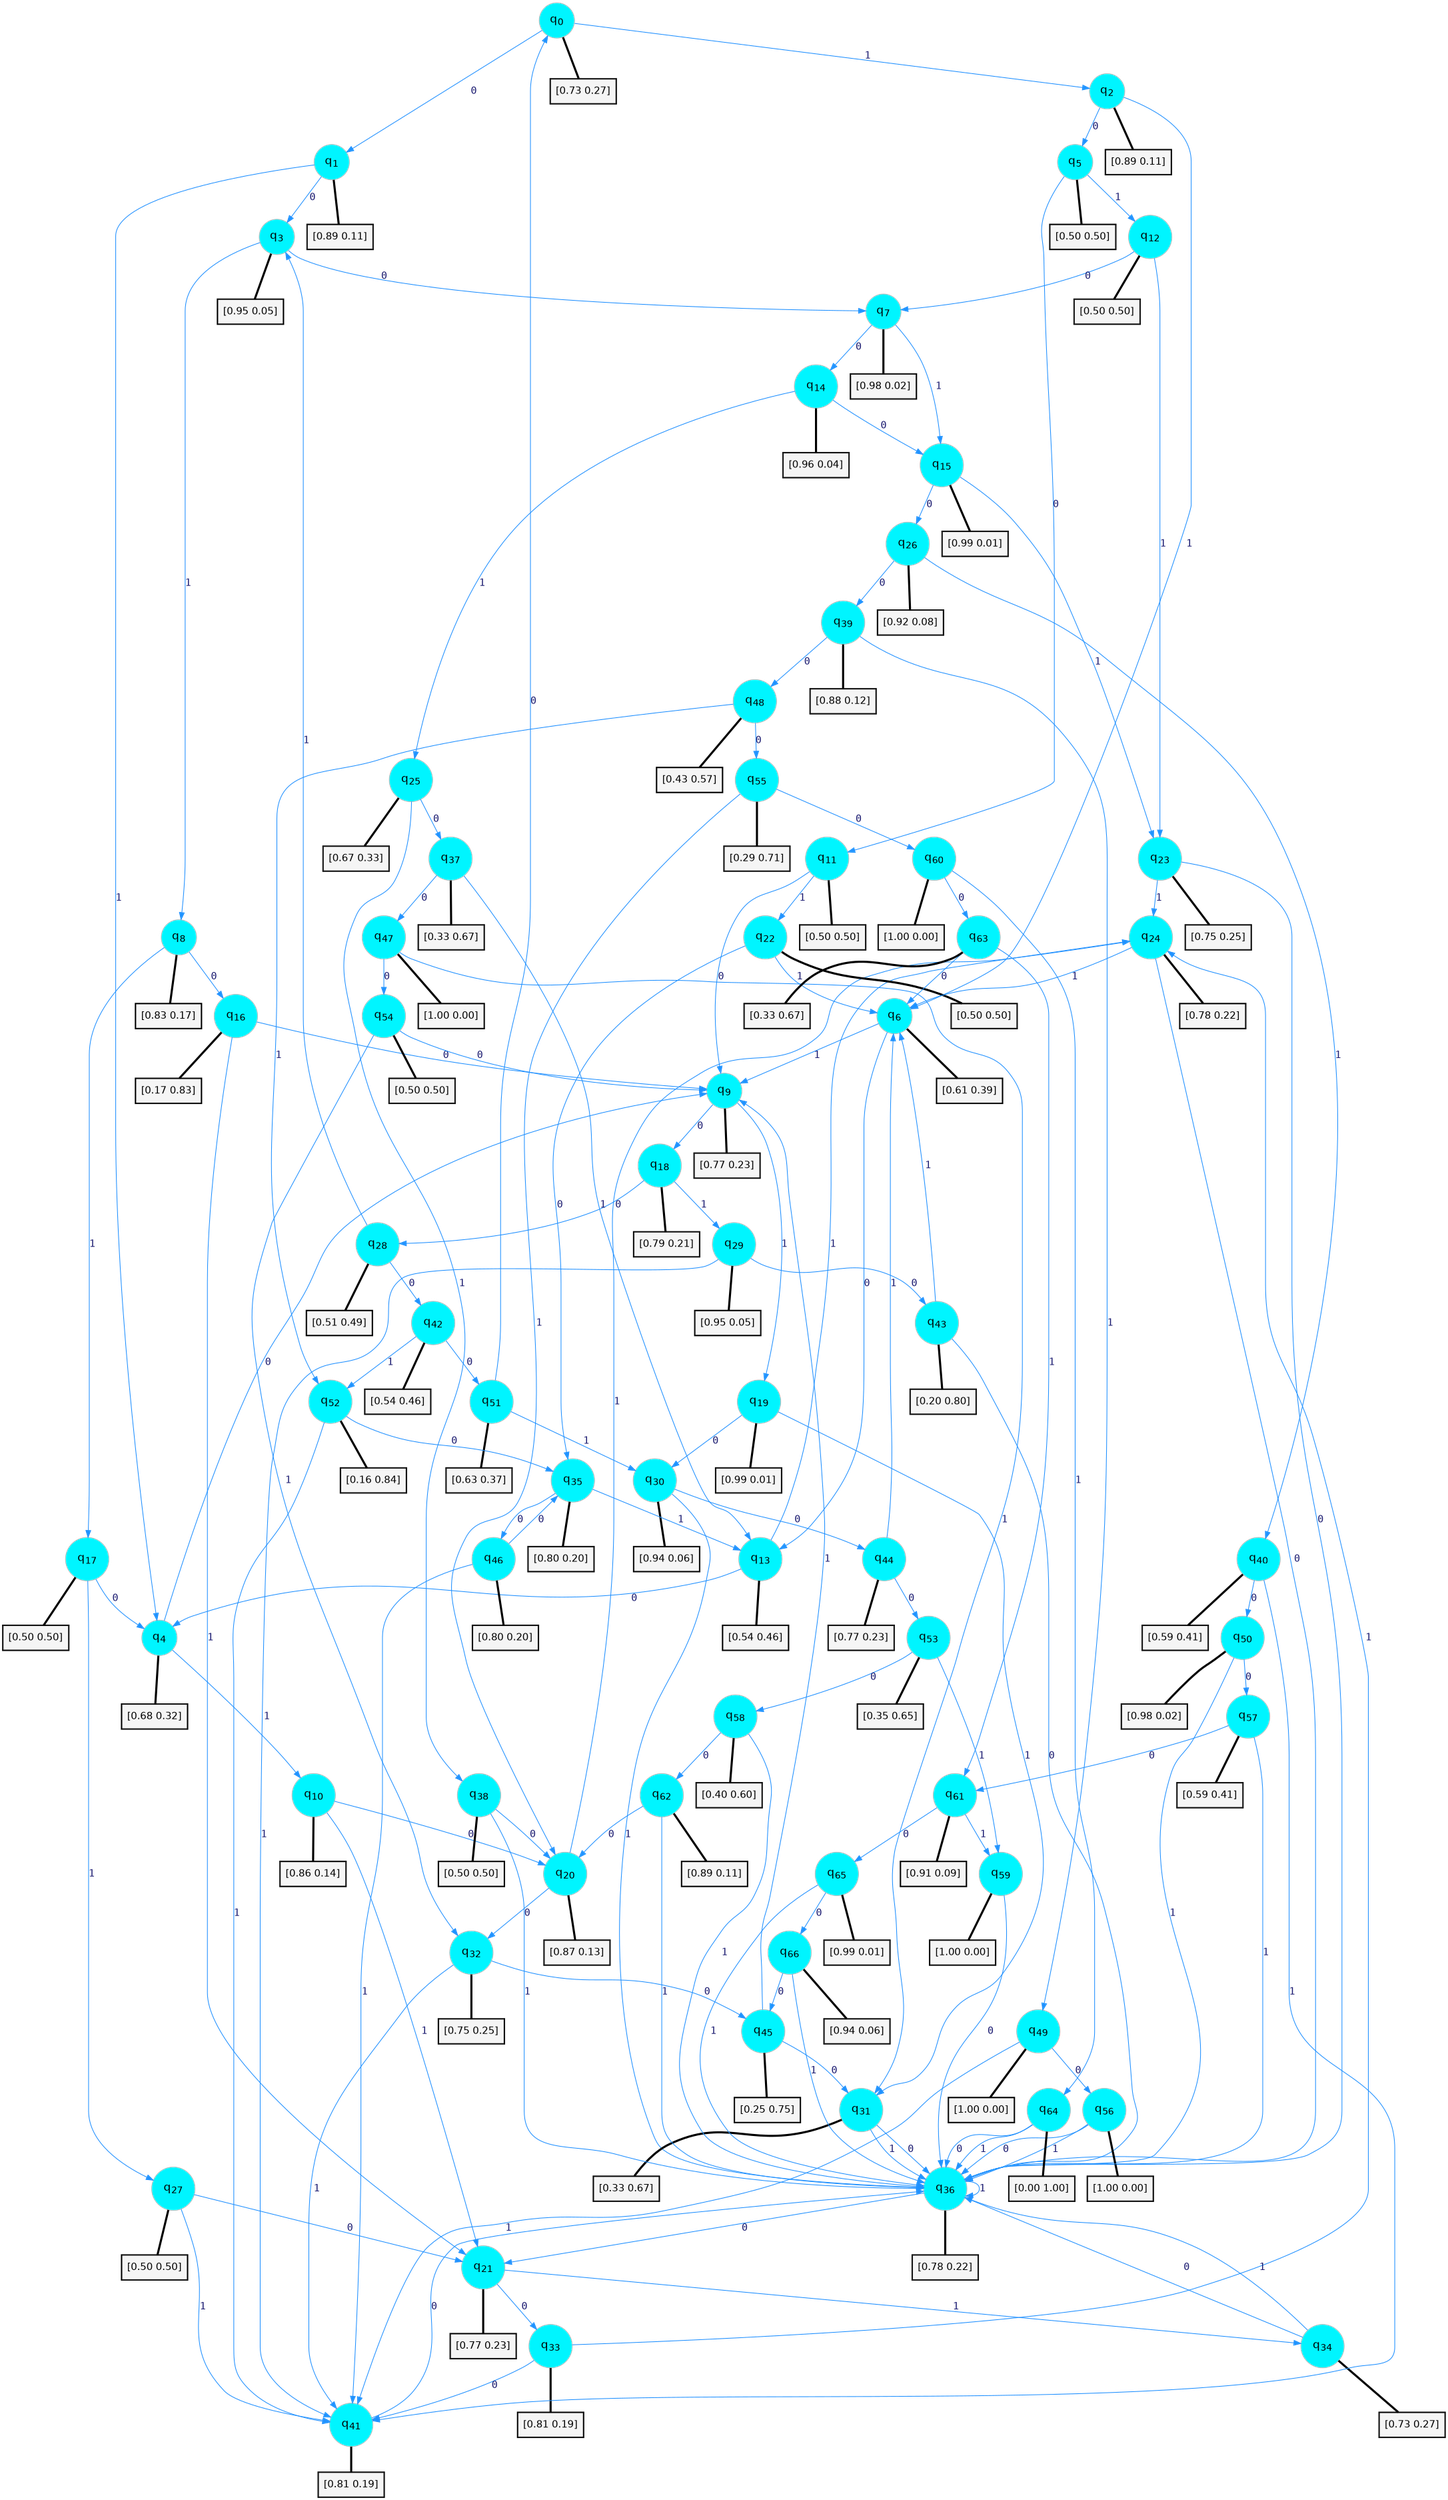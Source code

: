 digraph G {
graph [
bgcolor=transparent, dpi=300, rankdir=TD, size="40,25"];
node [
color=gray, fillcolor=turquoise1, fontcolor=black, fontname=Helvetica, fontsize=16, fontweight=bold, shape=circle, style=filled];
edge [
arrowsize=1, color=dodgerblue1, fontcolor=midnightblue, fontname=courier, fontweight=bold, penwidth=1, style=solid, weight=20];
0[label=<q<SUB>0</SUB>>];
1[label=<q<SUB>1</SUB>>];
2[label=<q<SUB>2</SUB>>];
3[label=<q<SUB>3</SUB>>];
4[label=<q<SUB>4</SUB>>];
5[label=<q<SUB>5</SUB>>];
6[label=<q<SUB>6</SUB>>];
7[label=<q<SUB>7</SUB>>];
8[label=<q<SUB>8</SUB>>];
9[label=<q<SUB>9</SUB>>];
10[label=<q<SUB>10</SUB>>];
11[label=<q<SUB>11</SUB>>];
12[label=<q<SUB>12</SUB>>];
13[label=<q<SUB>13</SUB>>];
14[label=<q<SUB>14</SUB>>];
15[label=<q<SUB>15</SUB>>];
16[label=<q<SUB>16</SUB>>];
17[label=<q<SUB>17</SUB>>];
18[label=<q<SUB>18</SUB>>];
19[label=<q<SUB>19</SUB>>];
20[label=<q<SUB>20</SUB>>];
21[label=<q<SUB>21</SUB>>];
22[label=<q<SUB>22</SUB>>];
23[label=<q<SUB>23</SUB>>];
24[label=<q<SUB>24</SUB>>];
25[label=<q<SUB>25</SUB>>];
26[label=<q<SUB>26</SUB>>];
27[label=<q<SUB>27</SUB>>];
28[label=<q<SUB>28</SUB>>];
29[label=<q<SUB>29</SUB>>];
30[label=<q<SUB>30</SUB>>];
31[label=<q<SUB>31</SUB>>];
32[label=<q<SUB>32</SUB>>];
33[label=<q<SUB>33</SUB>>];
34[label=<q<SUB>34</SUB>>];
35[label=<q<SUB>35</SUB>>];
36[label=<q<SUB>36</SUB>>];
37[label=<q<SUB>37</SUB>>];
38[label=<q<SUB>38</SUB>>];
39[label=<q<SUB>39</SUB>>];
40[label=<q<SUB>40</SUB>>];
41[label=<q<SUB>41</SUB>>];
42[label=<q<SUB>42</SUB>>];
43[label=<q<SUB>43</SUB>>];
44[label=<q<SUB>44</SUB>>];
45[label=<q<SUB>45</SUB>>];
46[label=<q<SUB>46</SUB>>];
47[label=<q<SUB>47</SUB>>];
48[label=<q<SUB>48</SUB>>];
49[label=<q<SUB>49</SUB>>];
50[label=<q<SUB>50</SUB>>];
51[label=<q<SUB>51</SUB>>];
52[label=<q<SUB>52</SUB>>];
53[label=<q<SUB>53</SUB>>];
54[label=<q<SUB>54</SUB>>];
55[label=<q<SUB>55</SUB>>];
56[label=<q<SUB>56</SUB>>];
57[label=<q<SUB>57</SUB>>];
58[label=<q<SUB>58</SUB>>];
59[label=<q<SUB>59</SUB>>];
60[label=<q<SUB>60</SUB>>];
61[label=<q<SUB>61</SUB>>];
62[label=<q<SUB>62</SUB>>];
63[label=<q<SUB>63</SUB>>];
64[label=<q<SUB>64</SUB>>];
65[label=<q<SUB>65</SUB>>];
66[label=<q<SUB>66</SUB>>];
67[label="[0.73 0.27]", shape=box,fontcolor=black, fontname=Helvetica, fontsize=14, penwidth=2, fillcolor=whitesmoke,color=black];
68[label="[0.89 0.11]", shape=box,fontcolor=black, fontname=Helvetica, fontsize=14, penwidth=2, fillcolor=whitesmoke,color=black];
69[label="[0.89 0.11]", shape=box,fontcolor=black, fontname=Helvetica, fontsize=14, penwidth=2, fillcolor=whitesmoke,color=black];
70[label="[0.95 0.05]", shape=box,fontcolor=black, fontname=Helvetica, fontsize=14, penwidth=2, fillcolor=whitesmoke,color=black];
71[label="[0.68 0.32]", shape=box,fontcolor=black, fontname=Helvetica, fontsize=14, penwidth=2, fillcolor=whitesmoke,color=black];
72[label="[0.50 0.50]", shape=box,fontcolor=black, fontname=Helvetica, fontsize=14, penwidth=2, fillcolor=whitesmoke,color=black];
73[label="[0.61 0.39]", shape=box,fontcolor=black, fontname=Helvetica, fontsize=14, penwidth=2, fillcolor=whitesmoke,color=black];
74[label="[0.98 0.02]", shape=box,fontcolor=black, fontname=Helvetica, fontsize=14, penwidth=2, fillcolor=whitesmoke,color=black];
75[label="[0.83 0.17]", shape=box,fontcolor=black, fontname=Helvetica, fontsize=14, penwidth=2, fillcolor=whitesmoke,color=black];
76[label="[0.77 0.23]", shape=box,fontcolor=black, fontname=Helvetica, fontsize=14, penwidth=2, fillcolor=whitesmoke,color=black];
77[label="[0.86 0.14]", shape=box,fontcolor=black, fontname=Helvetica, fontsize=14, penwidth=2, fillcolor=whitesmoke,color=black];
78[label="[0.50 0.50]", shape=box,fontcolor=black, fontname=Helvetica, fontsize=14, penwidth=2, fillcolor=whitesmoke,color=black];
79[label="[0.50 0.50]", shape=box,fontcolor=black, fontname=Helvetica, fontsize=14, penwidth=2, fillcolor=whitesmoke,color=black];
80[label="[0.54 0.46]", shape=box,fontcolor=black, fontname=Helvetica, fontsize=14, penwidth=2, fillcolor=whitesmoke,color=black];
81[label="[0.96 0.04]", shape=box,fontcolor=black, fontname=Helvetica, fontsize=14, penwidth=2, fillcolor=whitesmoke,color=black];
82[label="[0.99 0.01]", shape=box,fontcolor=black, fontname=Helvetica, fontsize=14, penwidth=2, fillcolor=whitesmoke,color=black];
83[label="[0.17 0.83]", shape=box,fontcolor=black, fontname=Helvetica, fontsize=14, penwidth=2, fillcolor=whitesmoke,color=black];
84[label="[0.50 0.50]", shape=box,fontcolor=black, fontname=Helvetica, fontsize=14, penwidth=2, fillcolor=whitesmoke,color=black];
85[label="[0.79 0.21]", shape=box,fontcolor=black, fontname=Helvetica, fontsize=14, penwidth=2, fillcolor=whitesmoke,color=black];
86[label="[0.99 0.01]", shape=box,fontcolor=black, fontname=Helvetica, fontsize=14, penwidth=2, fillcolor=whitesmoke,color=black];
87[label="[0.87 0.13]", shape=box,fontcolor=black, fontname=Helvetica, fontsize=14, penwidth=2, fillcolor=whitesmoke,color=black];
88[label="[0.77 0.23]", shape=box,fontcolor=black, fontname=Helvetica, fontsize=14, penwidth=2, fillcolor=whitesmoke,color=black];
89[label="[0.50 0.50]", shape=box,fontcolor=black, fontname=Helvetica, fontsize=14, penwidth=2, fillcolor=whitesmoke,color=black];
90[label="[0.75 0.25]", shape=box,fontcolor=black, fontname=Helvetica, fontsize=14, penwidth=2, fillcolor=whitesmoke,color=black];
91[label="[0.78 0.22]", shape=box,fontcolor=black, fontname=Helvetica, fontsize=14, penwidth=2, fillcolor=whitesmoke,color=black];
92[label="[0.67 0.33]", shape=box,fontcolor=black, fontname=Helvetica, fontsize=14, penwidth=2, fillcolor=whitesmoke,color=black];
93[label="[0.92 0.08]", shape=box,fontcolor=black, fontname=Helvetica, fontsize=14, penwidth=2, fillcolor=whitesmoke,color=black];
94[label="[0.50 0.50]", shape=box,fontcolor=black, fontname=Helvetica, fontsize=14, penwidth=2, fillcolor=whitesmoke,color=black];
95[label="[0.51 0.49]", shape=box,fontcolor=black, fontname=Helvetica, fontsize=14, penwidth=2, fillcolor=whitesmoke,color=black];
96[label="[0.95 0.05]", shape=box,fontcolor=black, fontname=Helvetica, fontsize=14, penwidth=2, fillcolor=whitesmoke,color=black];
97[label="[0.94 0.06]", shape=box,fontcolor=black, fontname=Helvetica, fontsize=14, penwidth=2, fillcolor=whitesmoke,color=black];
98[label="[0.33 0.67]", shape=box,fontcolor=black, fontname=Helvetica, fontsize=14, penwidth=2, fillcolor=whitesmoke,color=black];
99[label="[0.75 0.25]", shape=box,fontcolor=black, fontname=Helvetica, fontsize=14, penwidth=2, fillcolor=whitesmoke,color=black];
100[label="[0.81 0.19]", shape=box,fontcolor=black, fontname=Helvetica, fontsize=14, penwidth=2, fillcolor=whitesmoke,color=black];
101[label="[0.73 0.27]", shape=box,fontcolor=black, fontname=Helvetica, fontsize=14, penwidth=2, fillcolor=whitesmoke,color=black];
102[label="[0.80 0.20]", shape=box,fontcolor=black, fontname=Helvetica, fontsize=14, penwidth=2, fillcolor=whitesmoke,color=black];
103[label="[0.78 0.22]", shape=box,fontcolor=black, fontname=Helvetica, fontsize=14, penwidth=2, fillcolor=whitesmoke,color=black];
104[label="[0.33 0.67]", shape=box,fontcolor=black, fontname=Helvetica, fontsize=14, penwidth=2, fillcolor=whitesmoke,color=black];
105[label="[0.50 0.50]", shape=box,fontcolor=black, fontname=Helvetica, fontsize=14, penwidth=2, fillcolor=whitesmoke,color=black];
106[label="[0.88 0.12]", shape=box,fontcolor=black, fontname=Helvetica, fontsize=14, penwidth=2, fillcolor=whitesmoke,color=black];
107[label="[0.59 0.41]", shape=box,fontcolor=black, fontname=Helvetica, fontsize=14, penwidth=2, fillcolor=whitesmoke,color=black];
108[label="[0.81 0.19]", shape=box,fontcolor=black, fontname=Helvetica, fontsize=14, penwidth=2, fillcolor=whitesmoke,color=black];
109[label="[0.54 0.46]", shape=box,fontcolor=black, fontname=Helvetica, fontsize=14, penwidth=2, fillcolor=whitesmoke,color=black];
110[label="[0.20 0.80]", shape=box,fontcolor=black, fontname=Helvetica, fontsize=14, penwidth=2, fillcolor=whitesmoke,color=black];
111[label="[0.77 0.23]", shape=box,fontcolor=black, fontname=Helvetica, fontsize=14, penwidth=2, fillcolor=whitesmoke,color=black];
112[label="[0.25 0.75]", shape=box,fontcolor=black, fontname=Helvetica, fontsize=14, penwidth=2, fillcolor=whitesmoke,color=black];
113[label="[0.80 0.20]", shape=box,fontcolor=black, fontname=Helvetica, fontsize=14, penwidth=2, fillcolor=whitesmoke,color=black];
114[label="[1.00 0.00]", shape=box,fontcolor=black, fontname=Helvetica, fontsize=14, penwidth=2, fillcolor=whitesmoke,color=black];
115[label="[0.43 0.57]", shape=box,fontcolor=black, fontname=Helvetica, fontsize=14, penwidth=2, fillcolor=whitesmoke,color=black];
116[label="[1.00 0.00]", shape=box,fontcolor=black, fontname=Helvetica, fontsize=14, penwidth=2, fillcolor=whitesmoke,color=black];
117[label="[0.98 0.02]", shape=box,fontcolor=black, fontname=Helvetica, fontsize=14, penwidth=2, fillcolor=whitesmoke,color=black];
118[label="[0.63 0.37]", shape=box,fontcolor=black, fontname=Helvetica, fontsize=14, penwidth=2, fillcolor=whitesmoke,color=black];
119[label="[0.16 0.84]", shape=box,fontcolor=black, fontname=Helvetica, fontsize=14, penwidth=2, fillcolor=whitesmoke,color=black];
120[label="[0.35 0.65]", shape=box,fontcolor=black, fontname=Helvetica, fontsize=14, penwidth=2, fillcolor=whitesmoke,color=black];
121[label="[0.50 0.50]", shape=box,fontcolor=black, fontname=Helvetica, fontsize=14, penwidth=2, fillcolor=whitesmoke,color=black];
122[label="[0.29 0.71]", shape=box,fontcolor=black, fontname=Helvetica, fontsize=14, penwidth=2, fillcolor=whitesmoke,color=black];
123[label="[1.00 0.00]", shape=box,fontcolor=black, fontname=Helvetica, fontsize=14, penwidth=2, fillcolor=whitesmoke,color=black];
124[label="[0.59 0.41]", shape=box,fontcolor=black, fontname=Helvetica, fontsize=14, penwidth=2, fillcolor=whitesmoke,color=black];
125[label="[0.40 0.60]", shape=box,fontcolor=black, fontname=Helvetica, fontsize=14, penwidth=2, fillcolor=whitesmoke,color=black];
126[label="[1.00 0.00]", shape=box,fontcolor=black, fontname=Helvetica, fontsize=14, penwidth=2, fillcolor=whitesmoke,color=black];
127[label="[1.00 0.00]", shape=box,fontcolor=black, fontname=Helvetica, fontsize=14, penwidth=2, fillcolor=whitesmoke,color=black];
128[label="[0.91 0.09]", shape=box,fontcolor=black, fontname=Helvetica, fontsize=14, penwidth=2, fillcolor=whitesmoke,color=black];
129[label="[0.89 0.11]", shape=box,fontcolor=black, fontname=Helvetica, fontsize=14, penwidth=2, fillcolor=whitesmoke,color=black];
130[label="[0.33 0.67]", shape=box,fontcolor=black, fontname=Helvetica, fontsize=14, penwidth=2, fillcolor=whitesmoke,color=black];
131[label="[0.00 1.00]", shape=box,fontcolor=black, fontname=Helvetica, fontsize=14, penwidth=2, fillcolor=whitesmoke,color=black];
132[label="[0.99 0.01]", shape=box,fontcolor=black, fontname=Helvetica, fontsize=14, penwidth=2, fillcolor=whitesmoke,color=black];
133[label="[0.94 0.06]", shape=box,fontcolor=black, fontname=Helvetica, fontsize=14, penwidth=2, fillcolor=whitesmoke,color=black];
0->1 [label=0];
0->2 [label=1];
0->67 [arrowhead=none, penwidth=3,color=black];
1->3 [label=0];
1->4 [label=1];
1->68 [arrowhead=none, penwidth=3,color=black];
2->5 [label=0];
2->6 [label=1];
2->69 [arrowhead=none, penwidth=3,color=black];
3->7 [label=0];
3->8 [label=1];
3->70 [arrowhead=none, penwidth=3,color=black];
4->9 [label=0];
4->10 [label=1];
4->71 [arrowhead=none, penwidth=3,color=black];
5->11 [label=0];
5->12 [label=1];
5->72 [arrowhead=none, penwidth=3,color=black];
6->13 [label=0];
6->9 [label=1];
6->73 [arrowhead=none, penwidth=3,color=black];
7->14 [label=0];
7->15 [label=1];
7->74 [arrowhead=none, penwidth=3,color=black];
8->16 [label=0];
8->17 [label=1];
8->75 [arrowhead=none, penwidth=3,color=black];
9->18 [label=0];
9->19 [label=1];
9->76 [arrowhead=none, penwidth=3,color=black];
10->20 [label=0];
10->21 [label=1];
10->77 [arrowhead=none, penwidth=3,color=black];
11->9 [label=0];
11->22 [label=1];
11->78 [arrowhead=none, penwidth=3,color=black];
12->7 [label=0];
12->23 [label=1];
12->79 [arrowhead=none, penwidth=3,color=black];
13->4 [label=0];
13->24 [label=1];
13->80 [arrowhead=none, penwidth=3,color=black];
14->15 [label=0];
14->25 [label=1];
14->81 [arrowhead=none, penwidth=3,color=black];
15->26 [label=0];
15->23 [label=1];
15->82 [arrowhead=none, penwidth=3,color=black];
16->9 [label=0];
16->21 [label=1];
16->83 [arrowhead=none, penwidth=3,color=black];
17->4 [label=0];
17->27 [label=1];
17->84 [arrowhead=none, penwidth=3,color=black];
18->28 [label=0];
18->29 [label=1];
18->85 [arrowhead=none, penwidth=3,color=black];
19->30 [label=0];
19->31 [label=1];
19->86 [arrowhead=none, penwidth=3,color=black];
20->32 [label=0];
20->24 [label=1];
20->87 [arrowhead=none, penwidth=3,color=black];
21->33 [label=0];
21->34 [label=1];
21->88 [arrowhead=none, penwidth=3,color=black];
22->35 [label=0];
22->6 [label=1];
22->89 [arrowhead=none, penwidth=3,color=black];
23->36 [label=0];
23->24 [label=1];
23->90 [arrowhead=none, penwidth=3,color=black];
24->36 [label=0];
24->6 [label=1];
24->91 [arrowhead=none, penwidth=3,color=black];
25->37 [label=0];
25->38 [label=1];
25->92 [arrowhead=none, penwidth=3,color=black];
26->39 [label=0];
26->40 [label=1];
26->93 [arrowhead=none, penwidth=3,color=black];
27->21 [label=0];
27->41 [label=1];
27->94 [arrowhead=none, penwidth=3,color=black];
28->42 [label=0];
28->3 [label=1];
28->95 [arrowhead=none, penwidth=3,color=black];
29->43 [label=0];
29->41 [label=1];
29->96 [arrowhead=none, penwidth=3,color=black];
30->44 [label=0];
30->36 [label=1];
30->97 [arrowhead=none, penwidth=3,color=black];
31->36 [label=0];
31->36 [label=1];
31->98 [arrowhead=none, penwidth=3,color=black];
32->45 [label=0];
32->41 [label=1];
32->99 [arrowhead=none, penwidth=3,color=black];
33->41 [label=0];
33->24 [label=1];
33->100 [arrowhead=none, penwidth=3,color=black];
34->36 [label=0];
34->36 [label=1];
34->101 [arrowhead=none, penwidth=3,color=black];
35->46 [label=0];
35->13 [label=1];
35->102 [arrowhead=none, penwidth=3,color=black];
36->21 [label=0];
36->36 [label=1];
36->103 [arrowhead=none, penwidth=3,color=black];
37->47 [label=0];
37->13 [label=1];
37->104 [arrowhead=none, penwidth=3,color=black];
38->20 [label=0];
38->36 [label=1];
38->105 [arrowhead=none, penwidth=3,color=black];
39->48 [label=0];
39->49 [label=1];
39->106 [arrowhead=none, penwidth=3,color=black];
40->50 [label=0];
40->41 [label=1];
40->107 [arrowhead=none, penwidth=3,color=black];
41->36 [label=0];
41->108 [arrowhead=none, penwidth=3,color=black];
42->51 [label=0];
42->52 [label=1];
42->109 [arrowhead=none, penwidth=3,color=black];
43->36 [label=0];
43->6 [label=1];
43->110 [arrowhead=none, penwidth=3,color=black];
44->53 [label=0];
44->6 [label=1];
44->111 [arrowhead=none, penwidth=3,color=black];
45->31 [label=0];
45->9 [label=1];
45->112 [arrowhead=none, penwidth=3,color=black];
46->35 [label=0];
46->41 [label=1];
46->113 [arrowhead=none, penwidth=3,color=black];
47->54 [label=0];
47->31 [label=1];
47->114 [arrowhead=none, penwidth=3,color=black];
48->55 [label=0];
48->52 [label=1];
48->115 [arrowhead=none, penwidth=3,color=black];
49->56 [label=0];
49->41 [label=1];
49->116 [arrowhead=none, penwidth=3,color=black];
50->57 [label=0];
50->36 [label=1];
50->117 [arrowhead=none, penwidth=3,color=black];
51->0 [label=0];
51->30 [label=1];
51->118 [arrowhead=none, penwidth=3,color=black];
52->35 [label=0];
52->41 [label=1];
52->119 [arrowhead=none, penwidth=3,color=black];
53->58 [label=0];
53->59 [label=1];
53->120 [arrowhead=none, penwidth=3,color=black];
54->9 [label=0];
54->32 [label=1];
54->121 [arrowhead=none, penwidth=3,color=black];
55->60 [label=0];
55->20 [label=1];
55->122 [arrowhead=none, penwidth=3,color=black];
56->36 [label=0];
56->36 [label=1];
56->123 [arrowhead=none, penwidth=3,color=black];
57->61 [label=0];
57->36 [label=1];
57->124 [arrowhead=none, penwidth=3,color=black];
58->62 [label=0];
58->36 [label=1];
58->125 [arrowhead=none, penwidth=3,color=black];
59->36 [label=0];
59->126 [arrowhead=none, penwidth=3,color=black];
60->63 [label=0];
60->64 [label=1];
60->127 [arrowhead=none, penwidth=3,color=black];
61->65 [label=0];
61->59 [label=1];
61->128 [arrowhead=none, penwidth=3,color=black];
62->20 [label=0];
62->36 [label=1];
62->129 [arrowhead=none, penwidth=3,color=black];
63->6 [label=0];
63->61 [label=1];
63->130 [arrowhead=none, penwidth=3,color=black];
64->36 [label=0];
64->36 [label=1];
64->131 [arrowhead=none, penwidth=3,color=black];
65->66 [label=0];
65->36 [label=1];
65->132 [arrowhead=none, penwidth=3,color=black];
66->45 [label=0];
66->36 [label=1];
66->133 [arrowhead=none, penwidth=3,color=black];
}
